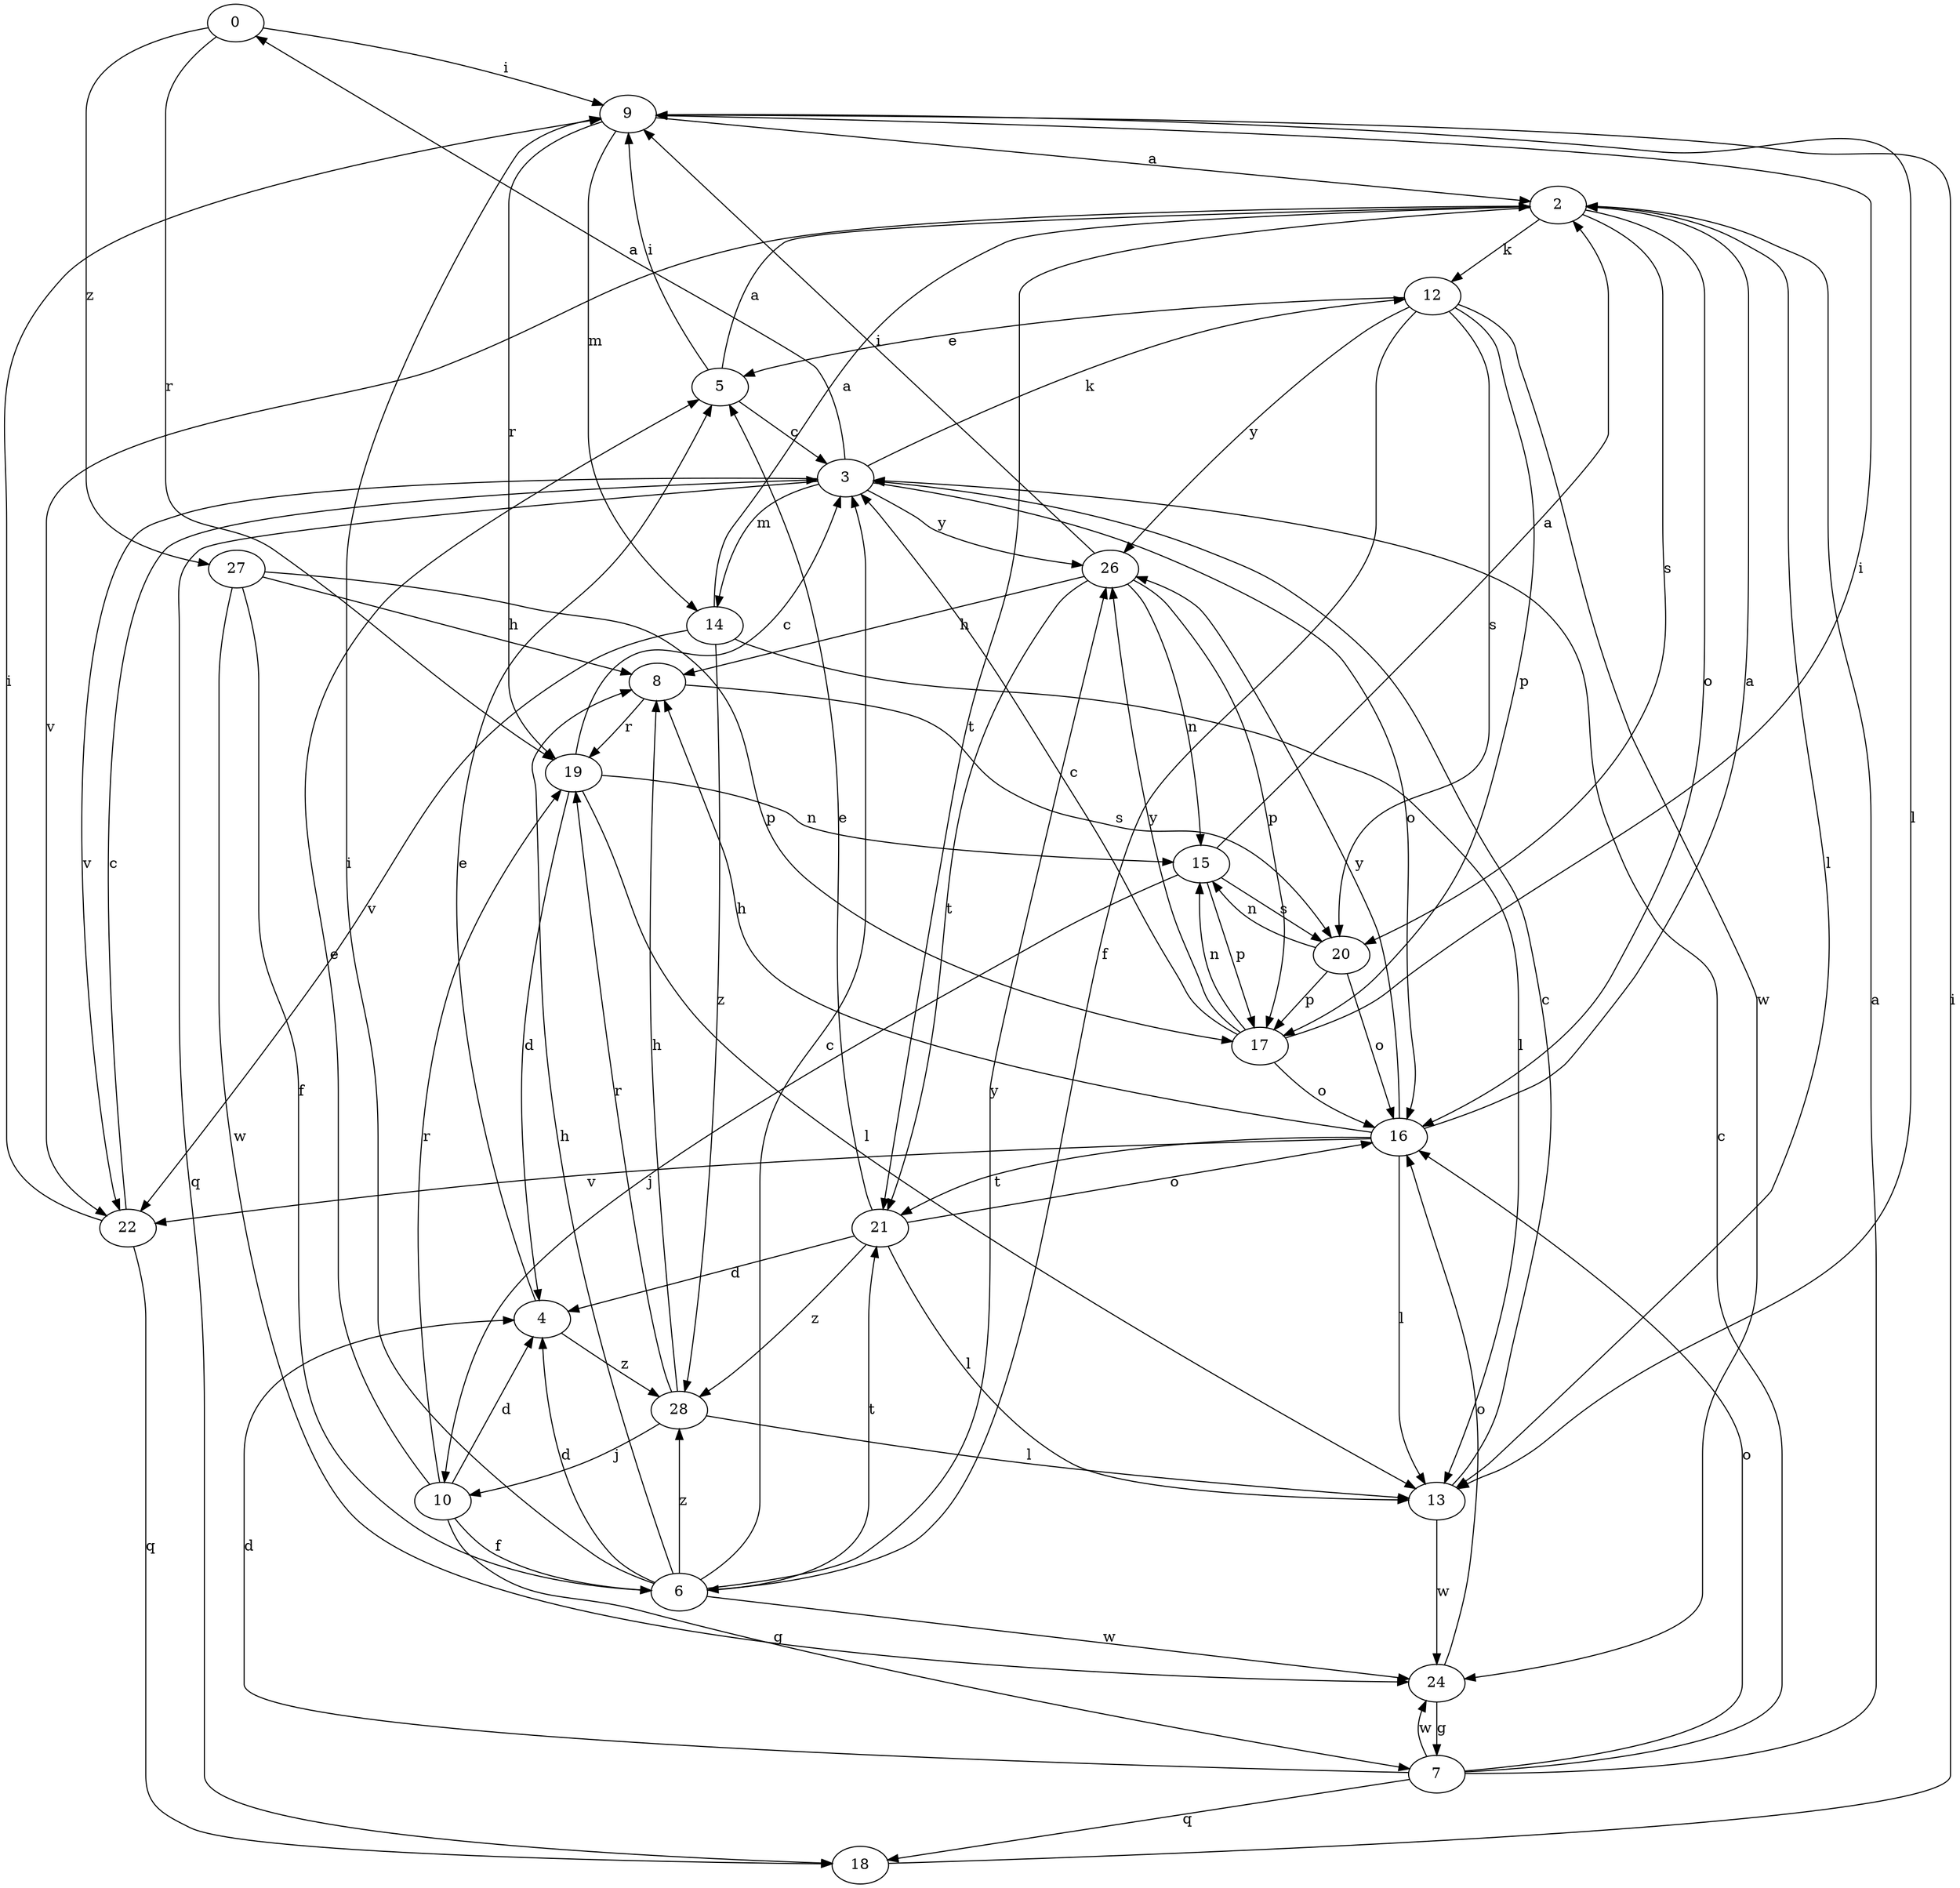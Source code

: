 strict digraph  {
0;
2;
3;
4;
5;
6;
7;
8;
9;
10;
12;
13;
14;
15;
16;
17;
18;
19;
20;
21;
22;
24;
26;
27;
28;
0 -> 9  [label=i];
0 -> 19  [label=r];
0 -> 27  [label=z];
2 -> 12  [label=k];
2 -> 13  [label=l];
2 -> 16  [label=o];
2 -> 20  [label=s];
2 -> 21  [label=t];
2 -> 22  [label=v];
3 -> 0  [label=a];
3 -> 12  [label=k];
3 -> 14  [label=m];
3 -> 16  [label=o];
3 -> 18  [label=q];
3 -> 22  [label=v];
3 -> 26  [label=y];
4 -> 5  [label=e];
4 -> 28  [label=z];
5 -> 2  [label=a];
5 -> 3  [label=c];
5 -> 9  [label=i];
6 -> 3  [label=c];
6 -> 4  [label=d];
6 -> 8  [label=h];
6 -> 9  [label=i];
6 -> 21  [label=t];
6 -> 24  [label=w];
6 -> 26  [label=y];
6 -> 28  [label=z];
7 -> 2  [label=a];
7 -> 3  [label=c];
7 -> 4  [label=d];
7 -> 16  [label=o];
7 -> 18  [label=q];
7 -> 24  [label=w];
8 -> 19  [label=r];
8 -> 20  [label=s];
9 -> 2  [label=a];
9 -> 13  [label=l];
9 -> 14  [label=m];
9 -> 19  [label=r];
10 -> 4  [label=d];
10 -> 5  [label=e];
10 -> 6  [label=f];
10 -> 7  [label=g];
10 -> 19  [label=r];
12 -> 5  [label=e];
12 -> 6  [label=f];
12 -> 17  [label=p];
12 -> 20  [label=s];
12 -> 24  [label=w];
12 -> 26  [label=y];
13 -> 3  [label=c];
13 -> 24  [label=w];
14 -> 2  [label=a];
14 -> 13  [label=l];
14 -> 22  [label=v];
14 -> 28  [label=z];
15 -> 2  [label=a];
15 -> 10  [label=j];
15 -> 17  [label=p];
15 -> 20  [label=s];
16 -> 2  [label=a];
16 -> 8  [label=h];
16 -> 13  [label=l];
16 -> 21  [label=t];
16 -> 22  [label=v];
16 -> 26  [label=y];
17 -> 3  [label=c];
17 -> 9  [label=i];
17 -> 15  [label=n];
17 -> 16  [label=o];
17 -> 26  [label=y];
18 -> 9  [label=i];
19 -> 3  [label=c];
19 -> 4  [label=d];
19 -> 13  [label=l];
19 -> 15  [label=n];
20 -> 15  [label=n];
20 -> 16  [label=o];
20 -> 17  [label=p];
21 -> 4  [label=d];
21 -> 5  [label=e];
21 -> 13  [label=l];
21 -> 16  [label=o];
21 -> 28  [label=z];
22 -> 3  [label=c];
22 -> 9  [label=i];
22 -> 18  [label=q];
24 -> 7  [label=g];
24 -> 16  [label=o];
26 -> 8  [label=h];
26 -> 9  [label=i];
26 -> 15  [label=n];
26 -> 17  [label=p];
26 -> 21  [label=t];
27 -> 6  [label=f];
27 -> 8  [label=h];
27 -> 17  [label=p];
27 -> 24  [label=w];
28 -> 8  [label=h];
28 -> 10  [label=j];
28 -> 13  [label=l];
28 -> 19  [label=r];
}
